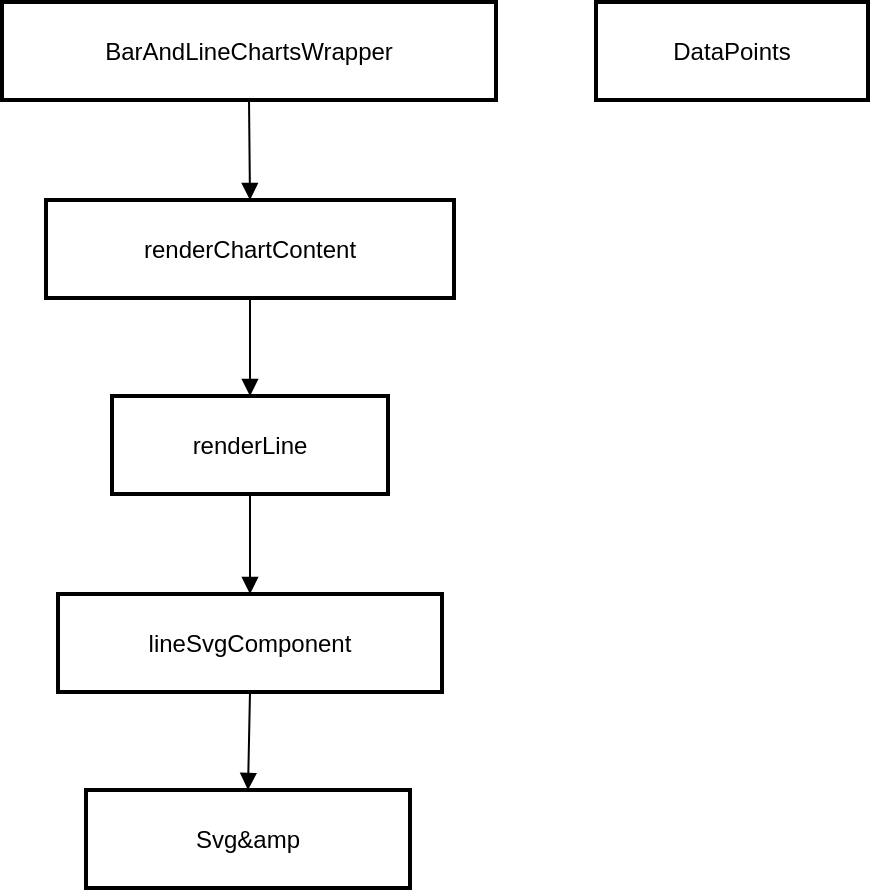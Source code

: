 <mxfile version="25.0.3">
  <diagram name="Page-1" id="Hofu2dIybcHO47qxcGxK">
    <mxGraphModel>
      <root>
        <mxCell id="0" />
        <mxCell id="1" parent="0" />
        <mxCell id="2" value="BarAndLineChartsWrapper" style="whiteSpace=wrap;strokeWidth=2;" vertex="1" parent="1">
          <mxGeometry x="8" y="8" width="247" height="49" as="geometry" />
        </mxCell>
        <mxCell id="3" value="renderChartContent" style="whiteSpace=wrap;strokeWidth=2;" vertex="1" parent="1">
          <mxGeometry x="30" y="107" width="204" height="49" as="geometry" />
        </mxCell>
        <mxCell id="4" value="renderLine" style="whiteSpace=wrap;strokeWidth=2;" vertex="1" parent="1">
          <mxGeometry x="63" y="205" width="138" height="49" as="geometry" />
        </mxCell>
        <mxCell id="5" value="lineSvgComponent" style="whiteSpace=wrap;strokeWidth=2;" vertex="1" parent="1">
          <mxGeometry x="36" y="304" width="192" height="49" as="geometry" />
        </mxCell>
        <mxCell id="6" value="Svg&amp;amp" style="whiteSpace=wrap;strokeWidth=2;" vertex="1" parent="1">
          <mxGeometry x="50" y="402" width="162" height="49" as="geometry" />
        </mxCell>
        <mxCell id="7" value="DataPoints" style="whiteSpace=wrap;strokeWidth=2;" vertex="1" parent="1">
          <mxGeometry x="305" y="8" width="136" height="49" as="geometry" />
        </mxCell>
        <mxCell id="8" value="" style="curved=1;startArrow=none;endArrow=block;exitX=0.5;exitY=0.99;entryX=0.5;entryY=-0.01;" edge="1" parent="1" source="2" target="3">
          <mxGeometry relative="1" as="geometry">
            <Array as="points" />
          </mxGeometry>
        </mxCell>
        <mxCell id="9" value="" style="curved=1;startArrow=none;endArrow=block;exitX=0.5;exitY=0.98;entryX=0.5;entryY=0;" edge="1" parent="1" source="3" target="4">
          <mxGeometry relative="1" as="geometry">
            <Array as="points" />
          </mxGeometry>
        </mxCell>
        <mxCell id="10" value="" style="curved=1;startArrow=none;endArrow=block;exitX=0.5;exitY=0.99;entryX=0.5;entryY=-0.01;" edge="1" parent="1" source="4" target="5">
          <mxGeometry relative="1" as="geometry">
            <Array as="points" />
          </mxGeometry>
        </mxCell>
        <mxCell id="11" value="" style="curved=1;startArrow=none;endArrow=block;exitX=0.5;exitY=0.98;entryX=0.5;entryY=0;" edge="1" parent="1" source="5" target="6">
          <mxGeometry relative="1" as="geometry">
            <Array as="points" />
          </mxGeometry>
        </mxCell>
      </root>
    </mxGraphModel>
  </diagram>
</mxfile>
